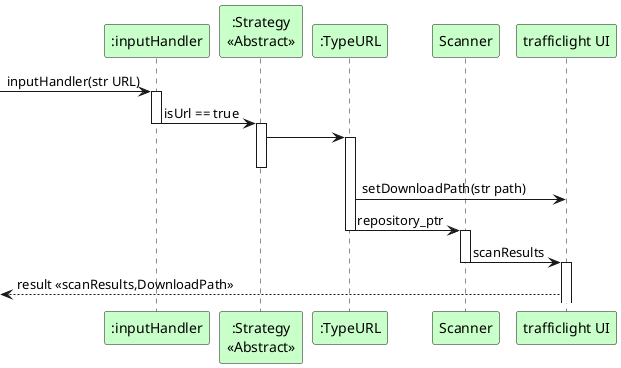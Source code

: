 @startuml url_happy

skinparam participant {
    BackgroundColor technology
    
}

participant ":inputHandler" as in
participant ":Strategy\n<<Abstract>>" as strat
participant ":TypeURL" as url
participant "Scanner" as scan  
participant "trafficlight UI" as ui  

-> in : inputHandler(str URL)
activate in 
in -> strat : isUrl == true
deactivate in
activate strat
strat -> url 
activate url
deactivate strat
url -> ui : setDownloadPath(str path)


url -> scan : repository_ptr
deactivate url
activate scan
scan -> ui : scanResults
deactivate scan
activate ui


<--ui : result <<scanResults,DownloadPath>>
@end
